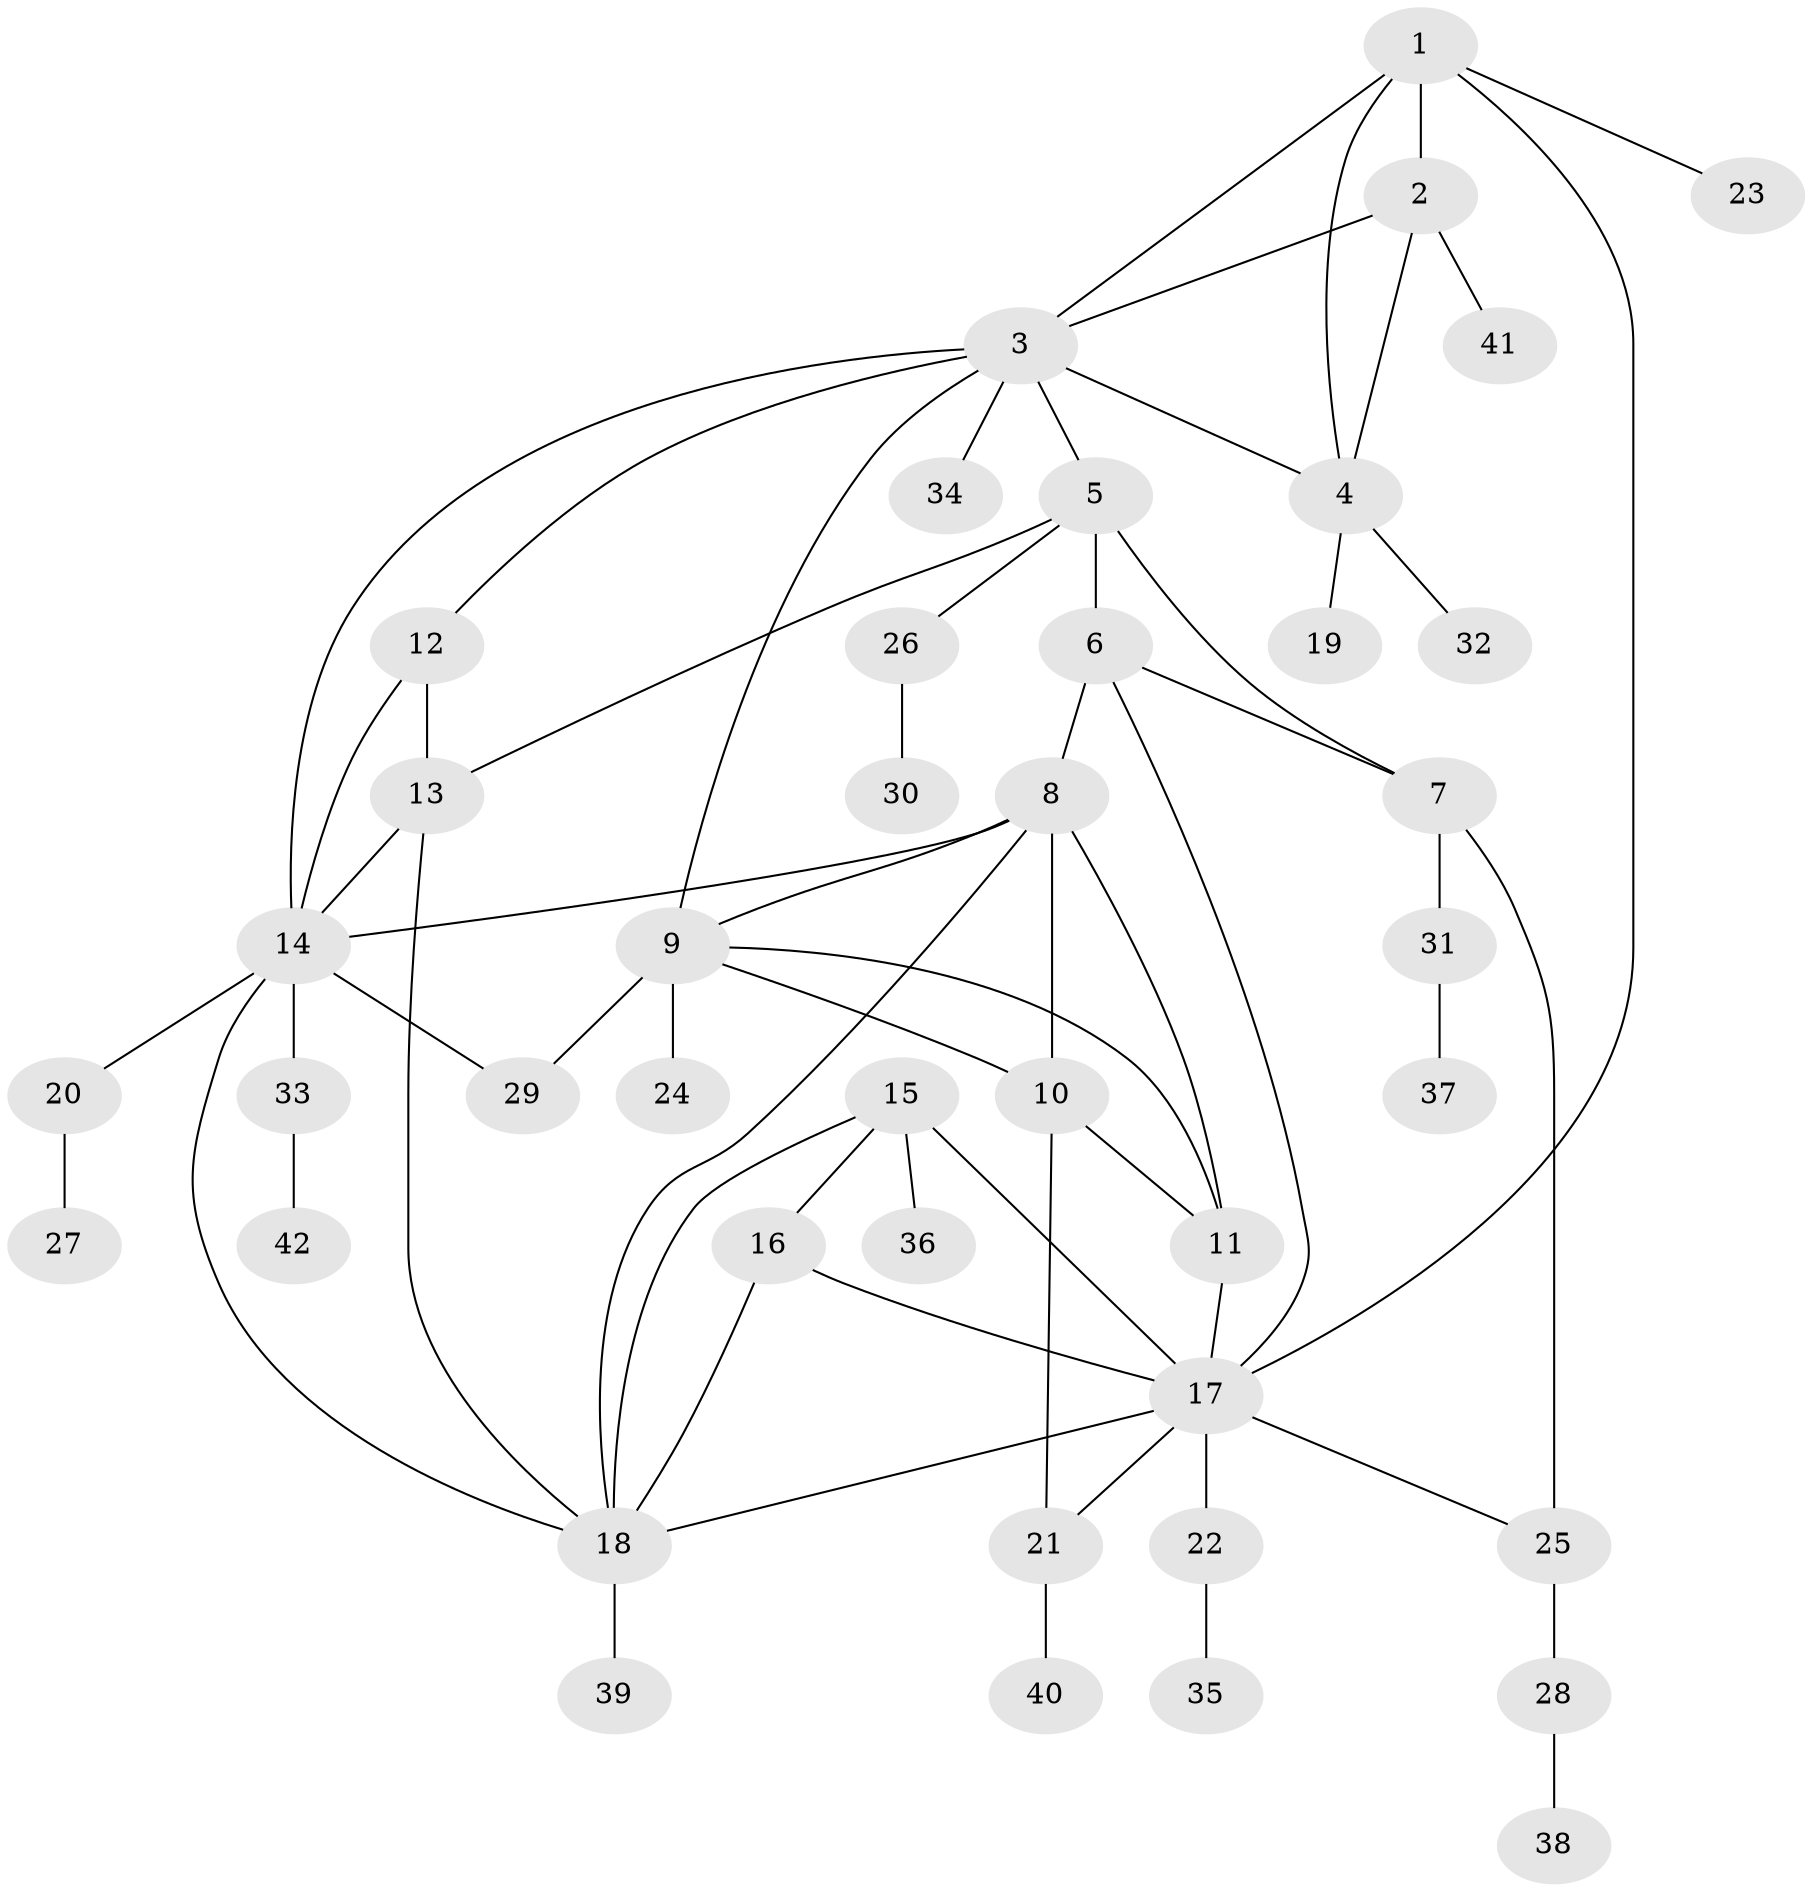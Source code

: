 // original degree distribution, {6: 0.011904761904761904, 5: 0.07142857142857142, 8: 0.03571428571428571, 7: 0.03571428571428571, 4: 0.07142857142857142, 10: 0.023809523809523808, 13: 0.011904761904761904, 1: 0.5357142857142857, 2: 0.16666666666666666, 3: 0.03571428571428571}
// Generated by graph-tools (version 1.1) at 2025/37/03/09/25 02:37:20]
// undirected, 42 vertices, 64 edges
graph export_dot {
graph [start="1"]
  node [color=gray90,style=filled];
  1;
  2;
  3;
  4;
  5;
  6;
  7;
  8;
  9;
  10;
  11;
  12;
  13;
  14;
  15;
  16;
  17;
  18;
  19;
  20;
  21;
  22;
  23;
  24;
  25;
  26;
  27;
  28;
  29;
  30;
  31;
  32;
  33;
  34;
  35;
  36;
  37;
  38;
  39;
  40;
  41;
  42;
  1 -- 2 [weight=1.0];
  1 -- 3 [weight=1.0];
  1 -- 4 [weight=1.0];
  1 -- 17 [weight=1.0];
  1 -- 23 [weight=1.0];
  2 -- 3 [weight=1.0];
  2 -- 4 [weight=1.0];
  2 -- 41 [weight=1.0];
  3 -- 4 [weight=1.0];
  3 -- 5 [weight=1.0];
  3 -- 9 [weight=1.0];
  3 -- 12 [weight=1.0];
  3 -- 14 [weight=1.0];
  3 -- 34 [weight=1.0];
  4 -- 19 [weight=1.0];
  4 -- 32 [weight=2.0];
  5 -- 6 [weight=3.0];
  5 -- 7 [weight=2.0];
  5 -- 13 [weight=1.0];
  5 -- 26 [weight=1.0];
  6 -- 7 [weight=1.0];
  6 -- 8 [weight=1.0];
  6 -- 17 [weight=1.0];
  7 -- 25 [weight=3.0];
  7 -- 31 [weight=1.0];
  8 -- 9 [weight=1.0];
  8 -- 10 [weight=6.0];
  8 -- 11 [weight=1.0];
  8 -- 14 [weight=1.0];
  8 -- 18 [weight=1.0];
  9 -- 10 [weight=1.0];
  9 -- 11 [weight=1.0];
  9 -- 24 [weight=1.0];
  9 -- 29 [weight=1.0];
  10 -- 11 [weight=1.0];
  10 -- 21 [weight=1.0];
  11 -- 17 [weight=1.0];
  12 -- 13 [weight=2.0];
  12 -- 14 [weight=1.0];
  13 -- 14 [weight=2.0];
  13 -- 18 [weight=1.0];
  14 -- 18 [weight=1.0];
  14 -- 20 [weight=1.0];
  14 -- 29 [weight=1.0];
  14 -- 33 [weight=1.0];
  15 -- 16 [weight=1.0];
  15 -- 17 [weight=1.0];
  15 -- 18 [weight=1.0];
  15 -- 36 [weight=1.0];
  16 -- 17 [weight=1.0];
  16 -- 18 [weight=1.0];
  17 -- 18 [weight=1.0];
  17 -- 21 [weight=1.0];
  17 -- 22 [weight=4.0];
  17 -- 25 [weight=1.0];
  18 -- 39 [weight=1.0];
  20 -- 27 [weight=1.0];
  21 -- 40 [weight=1.0];
  22 -- 35 [weight=1.0];
  25 -- 28 [weight=1.0];
  26 -- 30 [weight=1.0];
  28 -- 38 [weight=1.0];
  31 -- 37 [weight=1.0];
  33 -- 42 [weight=2.0];
}
